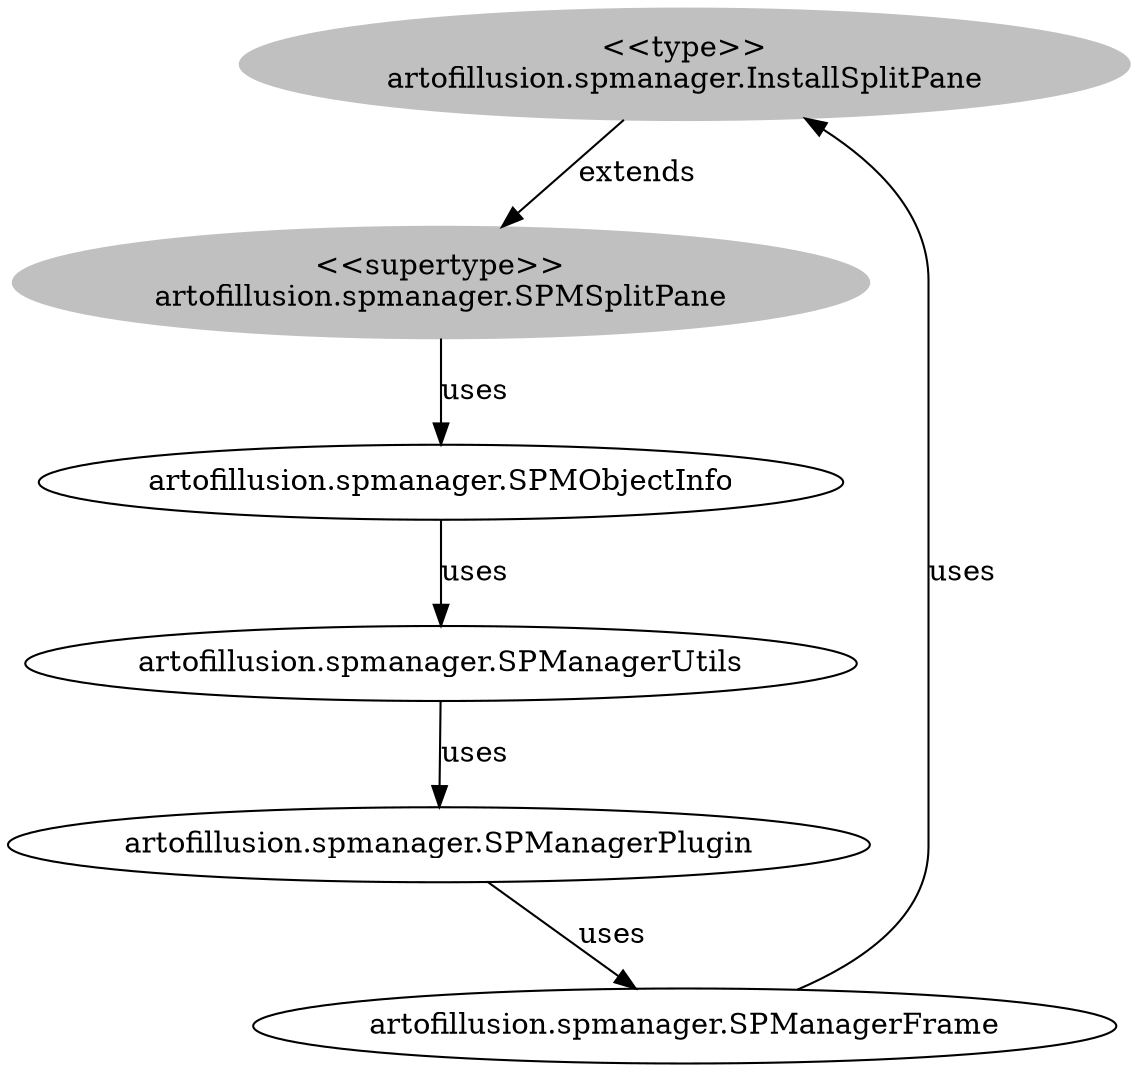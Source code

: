 digraph stk {
	artofillusion_spmanager_InstallSplitPane [label="<<type>>
artofillusion.spmanager.InstallSplitPane",style=filled,color="grey"];
	artofillusion_spmanager_SPMSplitPane [label="<<supertype>>
artofillusion.spmanager.SPMSplitPane",style=filled,color="grey"];
	artofillusion_spmanager_SPManagerUtils [label="artofillusion.spmanager.SPManagerUtils"];
	artofillusion_spmanager_SPMObjectInfo [label="artofillusion.spmanager.SPMObjectInfo"];
	artofillusion_spmanager_SPManagerPlugin [label="artofillusion.spmanager.SPManagerPlugin"];
	artofillusion_spmanager_SPManagerFrame [label="artofillusion.spmanager.SPManagerFrame"];
	artofillusion_spmanager_InstallSplitPane -> artofillusion_spmanager_SPMSplitPane [label=extends];
	artofillusion_spmanager_SPMSplitPane -> artofillusion_spmanager_SPMObjectInfo [label=uses];
	artofillusion_spmanager_SPMObjectInfo -> artofillusion_spmanager_SPManagerUtils [label=uses];
	artofillusion_spmanager_SPManagerUtils -> artofillusion_spmanager_SPManagerPlugin [label=uses];
	artofillusion_spmanager_SPManagerPlugin -> artofillusion_spmanager_SPManagerFrame [label=uses];
	artofillusion_spmanager_SPManagerFrame -> artofillusion_spmanager_InstallSplitPane [label=uses];
}
